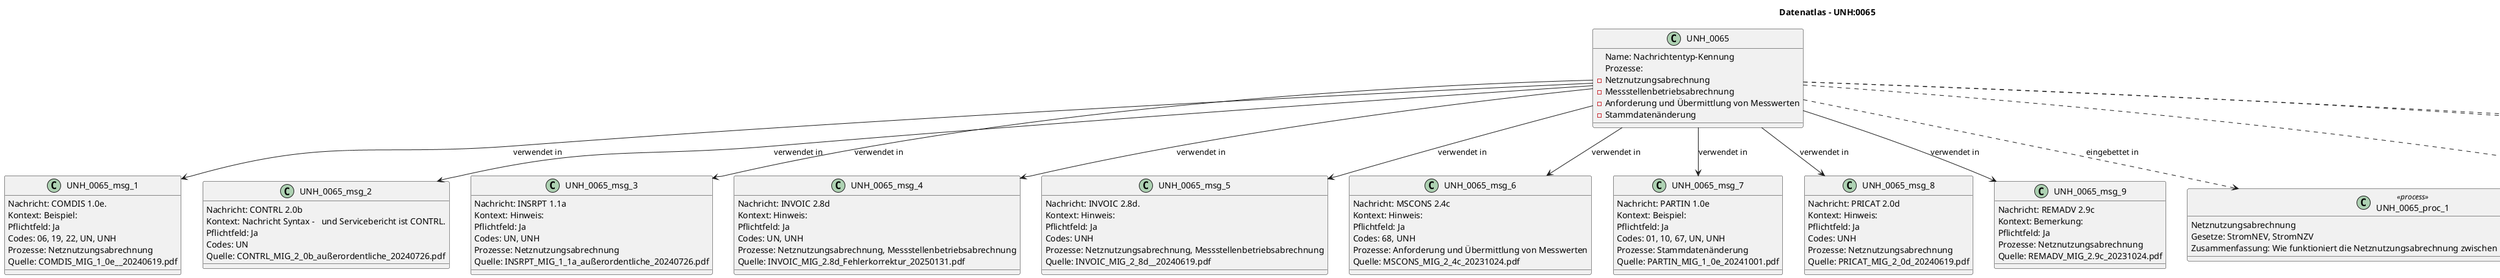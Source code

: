 @startuml
title Datenatlas – UNH:0065
class UNH_0065 {
  Name: Nachrichtentyp-Kennung
  Prozesse:
    - Netznutzungsabrechnung
    - Messstellenbetriebsabrechnung
    - Anforderung und Übermittlung von Messwerten
    - Stammdatenänderung
}
class UNH_0065_msg_1 {
  Nachricht: COMDIS 1.0e.
  Kontext: Beispiel:
  Pflichtfeld: Ja
  Codes: 06, 19, 22, UN, UNH
  Prozesse: Netznutzungsabrechnung
  Quelle: COMDIS_MIG_1_0e__20240619.pdf
}
UNH_0065 --> UNH_0065_msg_1 : verwendet in
class UNH_0065_msg_2 {
  Nachricht: CONTRL 2.0b
  Kontext: Nachricht Syntax -   und Servicebericht ist CONTRL.
  Pflichtfeld: Ja
  Codes: UN
  Quelle: CONTRL_MIG_2_0b_außerordentliche_20240726.pdf
}
UNH_0065 --> UNH_0065_msg_2 : verwendet in
class UNH_0065_msg_3 {
  Nachricht: INSRPT 1.1a
  Kontext: Hinweis:
  Pflichtfeld: Ja
  Codes: UN, UNH
  Prozesse: Netznutzungsabrechnung
  Quelle: INSRPT_MIG_1_1a_außerordentliche_20240726.pdf
}
UNH_0065 --> UNH_0065_msg_3 : verwendet in
class UNH_0065_msg_4 {
  Nachricht: INVOIC 2.8d
  Kontext: Hinweis:
  Pflichtfeld: Ja
  Codes: UN, UNH
  Prozesse: Netznutzungsabrechnung, Messstellenbetriebsabrechnung
  Quelle: INVOIC_MIG_2.8d_Fehlerkorrektur_20250131.pdf
}
UNH_0065 --> UNH_0065_msg_4 : verwendet in
class UNH_0065_msg_5 {
  Nachricht: INVOIC 2.8d.
  Kontext: Hinweis:
  Pflichtfeld: Ja
  Codes: UNH
  Prozesse: Netznutzungsabrechnung, Messstellenbetriebsabrechnung
  Quelle: INVOIC_MIG_2_8d__20240619.pdf
}
UNH_0065 --> UNH_0065_msg_5 : verwendet in
class UNH_0065_msg_6 {
  Nachricht: MSCONS 2.4c
  Kontext: Hinweis:
  Pflichtfeld: Ja
  Codes: 68, UNH
  Prozesse: Anforderung und Übermittlung von Messwerten
  Quelle: MSCONS_MIG_2_4c_20231024.pdf
}
UNH_0065 --> UNH_0065_msg_6 : verwendet in
class UNH_0065_msg_7 {
  Nachricht: PARTIN 1.0e
  Kontext: Beispiel:
  Pflichtfeld: Ja
  Codes: 01, 10, 67, UN, UNH
  Prozesse: Stammdatenänderung
  Quelle: PARTIN_MIG_1_0e_20241001.pdf
}
UNH_0065 --> UNH_0065_msg_7 : verwendet in
class UNH_0065_msg_8 {
  Nachricht: PRICAT 2.0d
  Kontext: Hinweis:
  Pflichtfeld: Ja
  Codes: UNH
  Prozesse: Netznutzungsabrechnung
  Quelle: PRICAT_MIG_2_0d_20240619.pdf
}
UNH_0065 --> UNH_0065_msg_8 : verwendet in
class UNH_0065_msg_9 {
  Nachricht: REMADV 2.9c
  Kontext: Bemerkung:
  Pflichtfeld: Ja
  Prozesse: Netznutzungsabrechnung
  Quelle: REMADV_MIG_2.9c_20231024.pdf
}
UNH_0065 --> UNH_0065_msg_9 : verwendet in
class UNH_0065_proc_1 <<process>> {
  Netznutzungsabrechnung
  Gesetze: StromNEV, StromNZV
  Zusammenfassung: Wie funktioniert die Netznutzungsabrechnung zwischen Netzbetreiber und Lieferant?
}
UNH_0065 ..> UNH_0065_proc_1 : eingebettet in
class UNH_0065_proc_2 <<process>> {
  Messstellenbetriebsabrechnung
  Gesetze: MsbG
  Zusammenfassung: Beschreibe den Prozess der Abrechnung von Messstellenbetriebsleistungen.
}
UNH_0065 ..> UNH_0065_proc_2 : eingebettet in
class UNH_0065_proc_3 <<process>> {
  Anforderung und Übermittlung von Messwerten
  Gesetze: MsbG
  Zusammenfassung: Wie kann ein Marktpartner (z.B.
}
UNH_0065 ..> UNH_0065_proc_3 : eingebettet in
class UNH_0065_proc_4 <<process>> {
  Stammdatenänderung
  Zusammenfassung: Wie wird eine Stammdatenänderung an einer Marktlokation, wie z.B.
}
UNH_0065 ..> UNH_0065_proc_4 : eingebettet in
@enduml